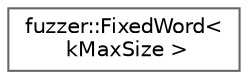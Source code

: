 digraph "Graphical Class Hierarchy"
{
 // LATEX_PDF_SIZE
  bgcolor="transparent";
  edge [fontname=Helvetica,fontsize=10,labelfontname=Helvetica,labelfontsize=10];
  node [fontname=Helvetica,fontsize=10,shape=box,height=0.2,width=0.4];
  rankdir="LR";
  Node0 [id="Node000000",label="fuzzer::FixedWord\<\l kMaxSize \>",height=0.2,width=0.4,color="grey40", fillcolor="white", style="filled",URL="$classfuzzer_1_1FixedWord.html",tooltip=" "];
}
